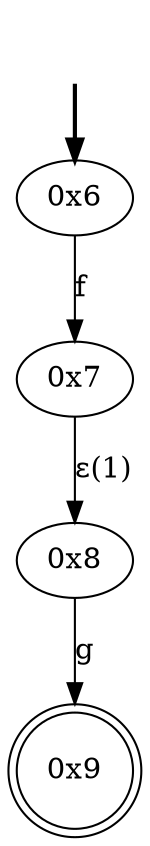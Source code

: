 digraph {
	fake [style=invisible]
	"0x6" [root=true]
	"0x7"
	"0x8"
	"0x9" [shape=doublecircle]
	fake -> "0x6" [style=bold]
	"0x6" -> "0x7" [label=f]
	"0x8" -> "0x9" [label=g]
	"0x7" -> "0x8" [label="ε(1)"]
}
